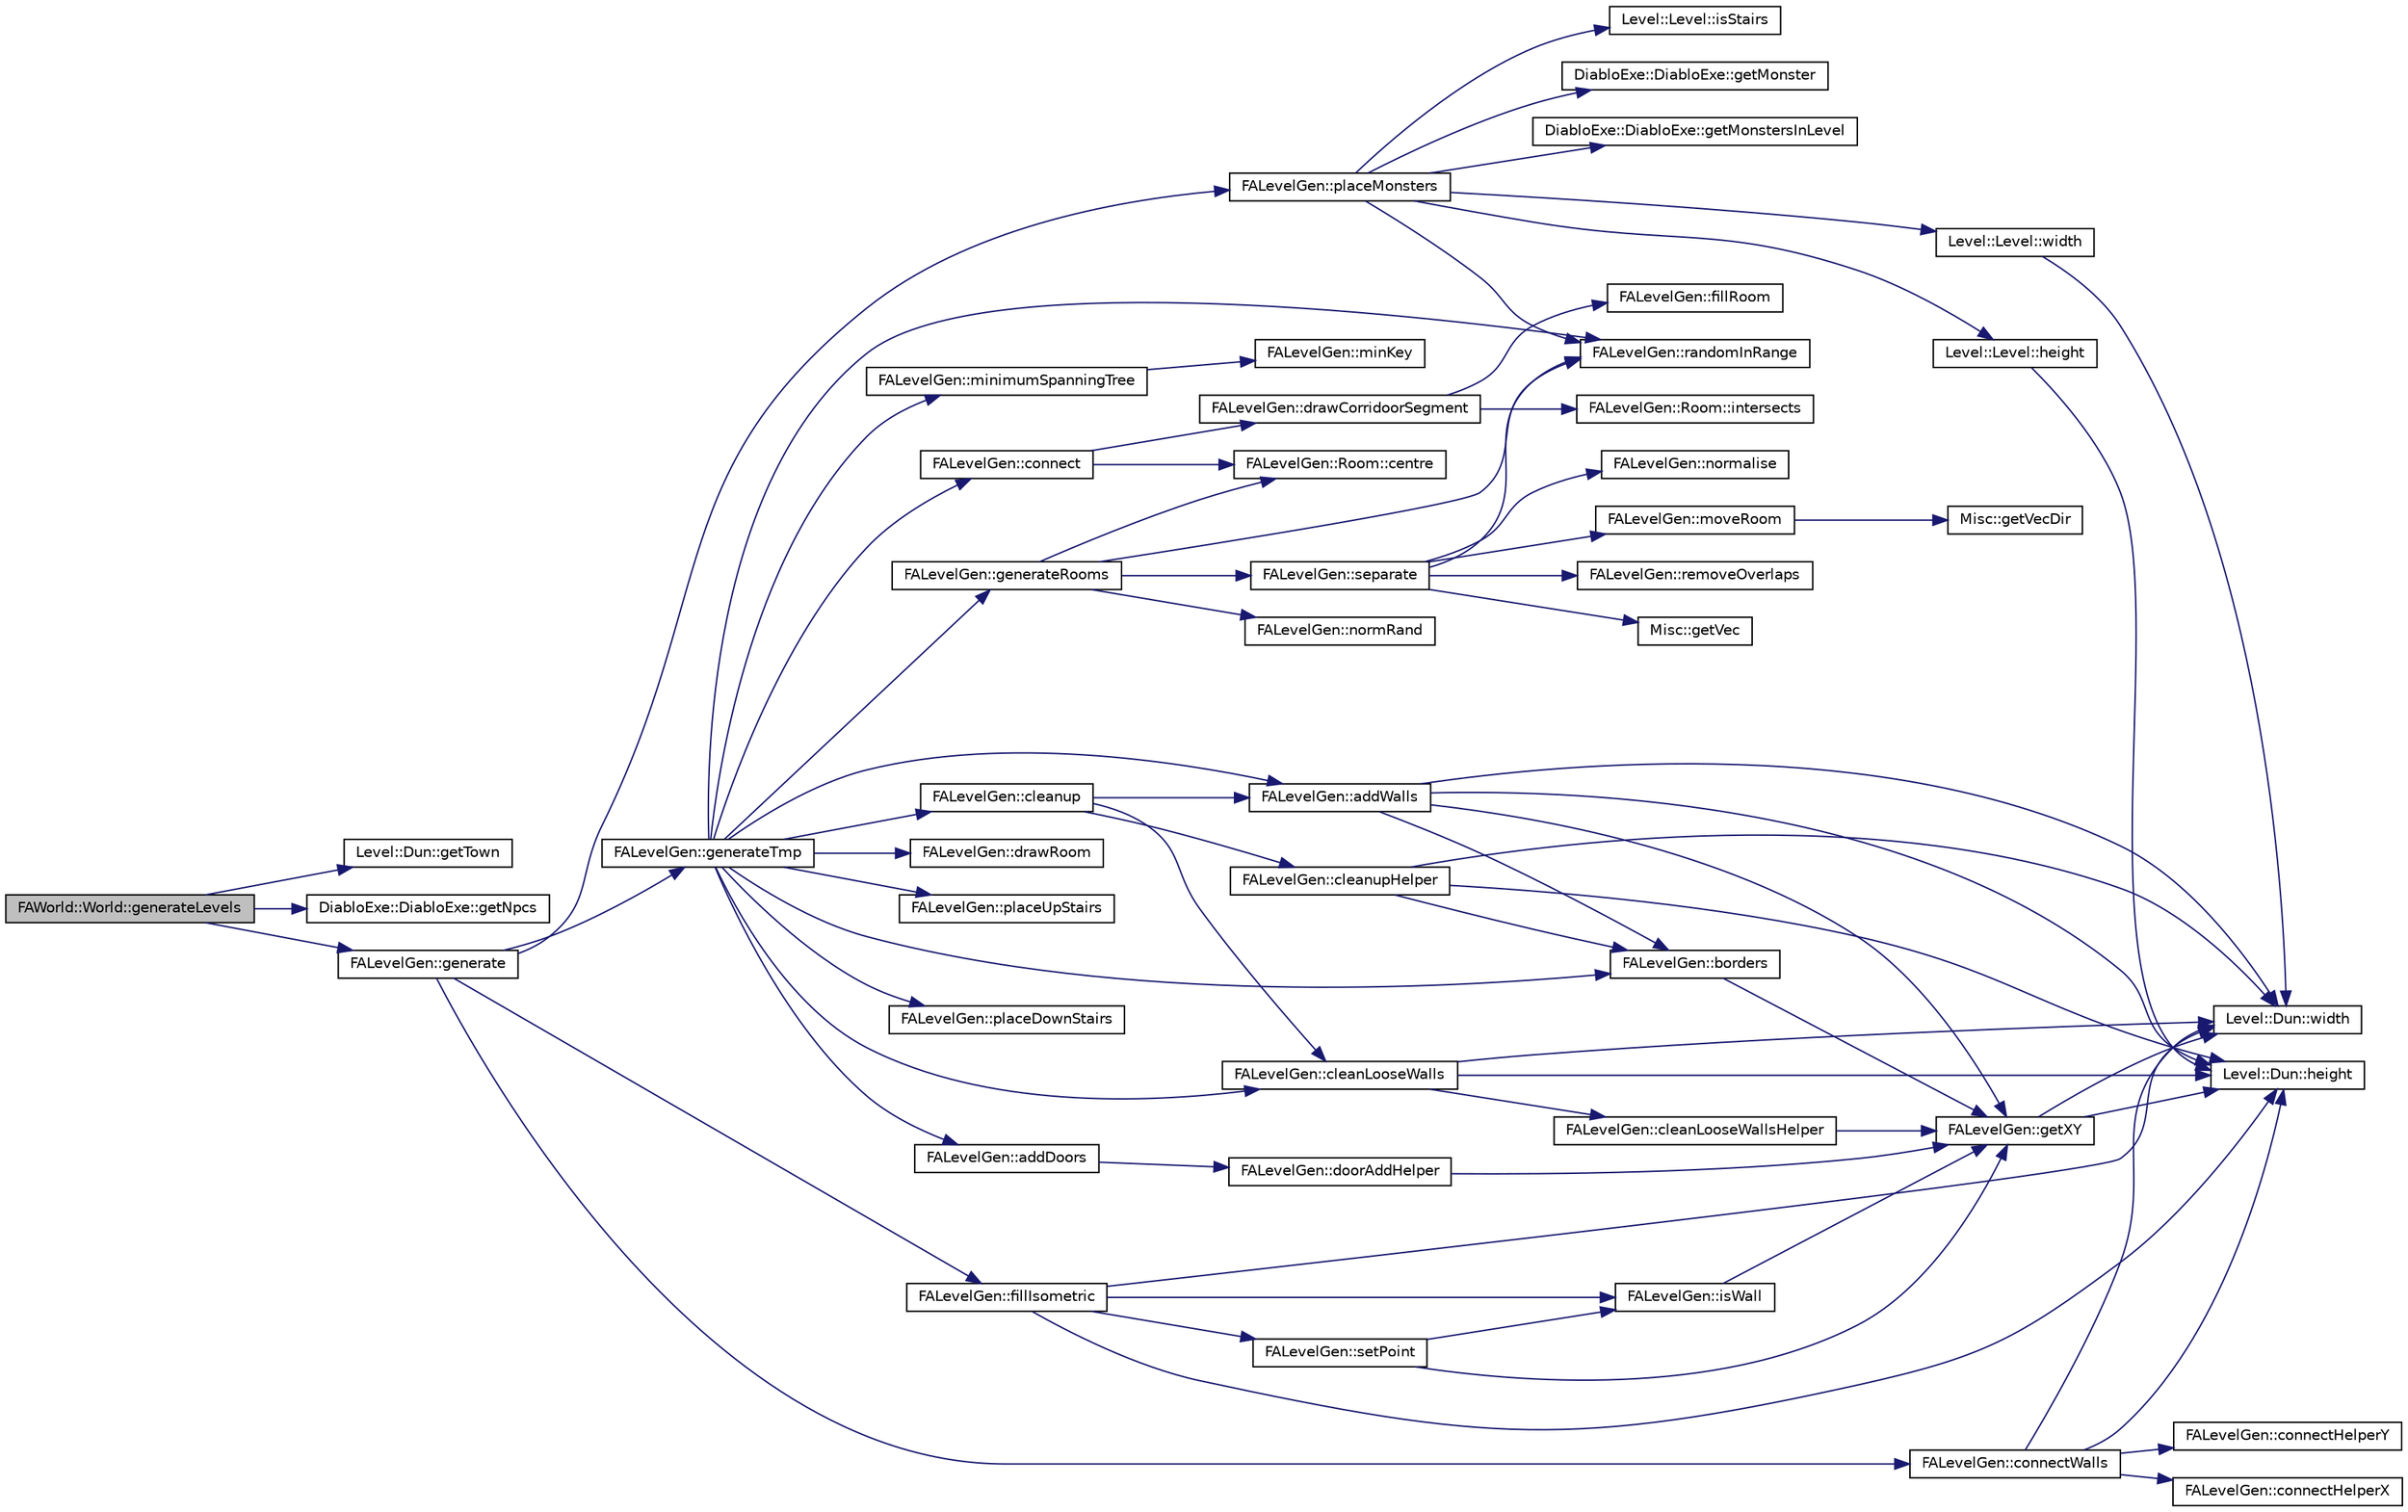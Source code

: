 digraph G
{
  edge [fontname="Helvetica",fontsize="10",labelfontname="Helvetica",labelfontsize="10"];
  node [fontname="Helvetica",fontsize="10",shape=record];
  rankdir="LR";
  Node1 [label="FAWorld::World::generateLevels",height=0.2,width=0.4,color="black", fillcolor="grey75", style="filled" fontcolor="black"];
  Node1 -> Node2 [color="midnightblue",fontsize="10",style="solid",fontname="Helvetica"];
  Node2 [label="Level::Dun::getTown",height=0.2,width=0.4,color="black", fillcolor="white", style="filled",URL="$class_level_1_1_dun.html#a3ca87294a7a617442caa007b354402ba"];
  Node1 -> Node3 [color="midnightblue",fontsize="10",style="solid",fontname="Helvetica"];
  Node3 [label="DiabloExe::DiabloExe::getNpcs",height=0.2,width=0.4,color="black", fillcolor="white", style="filled",URL="$class_diablo_exe_1_1_diablo_exe.html#a1b882c37a6bb57d9a4f39313d455896c"];
  Node1 -> Node4 [color="midnightblue",fontsize="10",style="solid",fontname="Helvetica"];
  Node4 [label="FALevelGen::generate",height=0.2,width=0.4,color="black", fillcolor="white", style="filled",URL="$namespace_f_a_level_gen.html#acf970d89560068907dc8e5f8a0511161"];
  Node4 -> Node5 [color="midnightblue",fontsize="10",style="solid",fontname="Helvetica"];
  Node5 [label="FALevelGen::generateTmp",height=0.2,width=0.4,color="black", fillcolor="white", style="filled",URL="$namespace_f_a_level_gen.html#a3e67d9abf003b6628cc7f4421fef950b"];
  Node5 -> Node6 [color="midnightblue",fontsize="10",style="solid",fontname="Helvetica"];
  Node6 [label="FALevelGen::generateRooms",height=0.2,width=0.4,color="black", fillcolor="white", style="filled",URL="$namespace_f_a_level_gen.html#af4253770f881e110e8d16deb68d43581"];
  Node6 -> Node7 [color="midnightblue",fontsize="10",style="solid",fontname="Helvetica"];
  Node7 [label="FALevelGen::randomInRange",height=0.2,width=0.4,color="black", fillcolor="white", style="filled",URL="$namespace_f_a_level_gen.html#a0374e2ca497149c811dbc135899a5db7"];
  Node6 -> Node8 [color="midnightblue",fontsize="10",style="solid",fontname="Helvetica"];
  Node8 [label="FALevelGen::Room::centre",height=0.2,width=0.4,color="black", fillcolor="white", style="filled",URL="$class_f_a_level_gen_1_1_room.html#ae46ead81abeda94bef95e2294411f143"];
  Node6 -> Node9 [color="midnightblue",fontsize="10",style="solid",fontname="Helvetica"];
  Node9 [label="FALevelGen::normRand",height=0.2,width=0.4,color="black", fillcolor="white", style="filled",URL="$namespace_f_a_level_gen.html#a02a2a0b4a58390a385bfe338b26095e1"];
  Node6 -> Node10 [color="midnightblue",fontsize="10",style="solid",fontname="Helvetica"];
  Node10 [label="FALevelGen::separate",height=0.2,width=0.4,color="black", fillcolor="white", style="filled",URL="$namespace_f_a_level_gen.html#a11c32cf5f1428d1d830f593fa4edfb71"];
  Node10 -> Node7 [color="midnightblue",fontsize="10",style="solid",fontname="Helvetica"];
  Node10 -> Node11 [color="midnightblue",fontsize="10",style="solid",fontname="Helvetica"];
  Node11 [label="Misc::getVec",height=0.2,width=0.4,color="black", fillcolor="white", style="filled",URL="$namespace_misc.html#a501bcdb31f2fadaf6e4c7ea3db7b5d69"];
  Node10 -> Node12 [color="midnightblue",fontsize="10",style="solid",fontname="Helvetica"];
  Node12 [label="FALevelGen::normalise",height=0.2,width=0.4,color="black", fillcolor="white", style="filled",URL="$namespace_f_a_level_gen.html#a19aeddcbd384c3df849977bb5f09727e"];
  Node10 -> Node13 [color="midnightblue",fontsize="10",style="solid",fontname="Helvetica"];
  Node13 [label="FALevelGen::moveRoom",height=0.2,width=0.4,color="black", fillcolor="white", style="filled",URL="$namespace_f_a_level_gen.html#aa60849f4dc00cc9f72be30242de1568d"];
  Node13 -> Node14 [color="midnightblue",fontsize="10",style="solid",fontname="Helvetica"];
  Node14 [label="Misc::getVecDir",height=0.2,width=0.4,color="black", fillcolor="white", style="filled",URL="$namespace_misc.html#a146231bea9c51a041c24dec11383e81c"];
  Node10 -> Node15 [color="midnightblue",fontsize="10",style="solid",fontname="Helvetica"];
  Node15 [label="FALevelGen::removeOverlaps",height=0.2,width=0.4,color="black", fillcolor="white", style="filled",URL="$namespace_f_a_level_gen.html#a1b5d795d5d4a8a5226bcb4facf3227ac"];
  Node5 -> Node16 [color="midnightblue",fontsize="10",style="solid",fontname="Helvetica"];
  Node16 [label="FALevelGen::minimumSpanningTree",height=0.2,width=0.4,color="black", fillcolor="white", style="filled",URL="$namespace_f_a_level_gen.html#a6ea210f38328e739f62adb59485ebaf6"];
  Node16 -> Node17 [color="midnightblue",fontsize="10",style="solid",fontname="Helvetica"];
  Node17 [label="FALevelGen::minKey",height=0.2,width=0.4,color="black", fillcolor="white", style="filled",URL="$namespace_f_a_level_gen.html#aae67843d327b2eb402d25e6ba3d4c206"];
  Node5 -> Node18 [color="midnightblue",fontsize="10",style="solid",fontname="Helvetica"];
  Node18 [label="FALevelGen::connect",height=0.2,width=0.4,color="black", fillcolor="white", style="filled",URL="$namespace_f_a_level_gen.html#aab6daf68a2c5c15cfc70e3306a58b0c4"];
  Node18 -> Node8 [color="midnightblue",fontsize="10",style="solid",fontname="Helvetica"];
  Node18 -> Node19 [color="midnightblue",fontsize="10",style="solid",fontname="Helvetica"];
  Node19 [label="FALevelGen::drawCorridoorSegment",height=0.2,width=0.4,color="black", fillcolor="white", style="filled",URL="$namespace_f_a_level_gen.html#a936e41b0fa4a29dc684f6f0af066d73f"];
  Node19 -> Node20 [color="midnightblue",fontsize="10",style="solid",fontname="Helvetica"];
  Node20 [label="FALevelGen::fillRoom",height=0.2,width=0.4,color="black", fillcolor="white", style="filled",URL="$namespace_f_a_level_gen.html#af99aba47cf4eef3fa03a5ba2886d33fa"];
  Node19 -> Node21 [color="midnightblue",fontsize="10",style="solid",fontname="Helvetica"];
  Node21 [label="FALevelGen::Room::intersects",height=0.2,width=0.4,color="black", fillcolor="white", style="filled",URL="$class_f_a_level_gen_1_1_room.html#a4e121776f07297ed0ede2c182434d2df"];
  Node5 -> Node7 [color="midnightblue",fontsize="10",style="solid",fontname="Helvetica"];
  Node5 -> Node22 [color="midnightblue",fontsize="10",style="solid",fontname="Helvetica"];
  Node22 [label="FALevelGen::drawRoom",height=0.2,width=0.4,color="black", fillcolor="white", style="filled",URL="$namespace_f_a_level_gen.html#a60b3d16c7a0db3ab5895ed0679dc388d"];
  Node5 -> Node23 [color="midnightblue",fontsize="10",style="solid",fontname="Helvetica"];
  Node23 [label="FALevelGen::addWalls",height=0.2,width=0.4,color="black", fillcolor="white", style="filled",URL="$namespace_f_a_level_gen.html#a0419289bedbab7a736278c975a39a220"];
  Node23 -> Node24 [color="midnightblue",fontsize="10",style="solid",fontname="Helvetica"];
  Node24 [label="Level::Dun::width",height=0.2,width=0.4,color="black", fillcolor="white", style="filled",URL="$class_level_1_1_dun.html#a484e94f5c0d423b9277ee500583c510d"];
  Node23 -> Node25 [color="midnightblue",fontsize="10",style="solid",fontname="Helvetica"];
  Node25 [label="Level::Dun::height",height=0.2,width=0.4,color="black", fillcolor="white", style="filled",URL="$class_level_1_1_dun.html#a741579a7d91d77fa99026cc35c77ac59"];
  Node23 -> Node26 [color="midnightblue",fontsize="10",style="solid",fontname="Helvetica"];
  Node26 [label="FALevelGen::getXY",height=0.2,width=0.4,color="black", fillcolor="white", style="filled",URL="$namespace_f_a_level_gen.html#ae58979758ba5b5bc2d6f0e719832b3ef"];
  Node26 -> Node24 [color="midnightblue",fontsize="10",style="solid",fontname="Helvetica"];
  Node26 -> Node25 [color="midnightblue",fontsize="10",style="solid",fontname="Helvetica"];
  Node23 -> Node27 [color="midnightblue",fontsize="10",style="solid",fontname="Helvetica"];
  Node27 [label="FALevelGen::borders",height=0.2,width=0.4,color="black", fillcolor="white", style="filled",URL="$namespace_f_a_level_gen.html#abd97c680f0e14d01f8ce16c23ec91ca9"];
  Node27 -> Node26 [color="midnightblue",fontsize="10",style="solid",fontname="Helvetica"];
  Node5 -> Node28 [color="midnightblue",fontsize="10",style="solid",fontname="Helvetica"];
  Node28 [label="FALevelGen::cleanup",height=0.2,width=0.4,color="black", fillcolor="white", style="filled",URL="$namespace_f_a_level_gen.html#a65b24647f0db6ad38c4c66bb489be055"];
  Node28 -> Node29 [color="midnightblue",fontsize="10",style="solid",fontname="Helvetica"];
  Node29 [label="FALevelGen::cleanupHelper",height=0.2,width=0.4,color="black", fillcolor="white", style="filled",URL="$namespace_f_a_level_gen.html#a919277a6ead4f9bab070feaf8151ff29"];
  Node29 -> Node24 [color="midnightblue",fontsize="10",style="solid",fontname="Helvetica"];
  Node29 -> Node25 [color="midnightblue",fontsize="10",style="solid",fontname="Helvetica"];
  Node29 -> Node27 [color="midnightblue",fontsize="10",style="solid",fontname="Helvetica"];
  Node28 -> Node23 [color="midnightblue",fontsize="10",style="solid",fontname="Helvetica"];
  Node28 -> Node30 [color="midnightblue",fontsize="10",style="solid",fontname="Helvetica"];
  Node30 [label="FALevelGen::cleanLooseWalls",height=0.2,width=0.4,color="black", fillcolor="white", style="filled",URL="$namespace_f_a_level_gen.html#a390fa115f23f6651f009d2dfcd639b98"];
  Node30 -> Node24 [color="midnightblue",fontsize="10",style="solid",fontname="Helvetica"];
  Node30 -> Node25 [color="midnightblue",fontsize="10",style="solid",fontname="Helvetica"];
  Node30 -> Node31 [color="midnightblue",fontsize="10",style="solid",fontname="Helvetica"];
  Node31 [label="FALevelGen::cleanLooseWallsHelper",height=0.2,width=0.4,color="black", fillcolor="white", style="filled",URL="$namespace_f_a_level_gen.html#a0a6b8872f9374d3d1ea6e1bf6a8a350b"];
  Node31 -> Node26 [color="midnightblue",fontsize="10",style="solid",fontname="Helvetica"];
  Node5 -> Node32 [color="midnightblue",fontsize="10",style="solid",fontname="Helvetica"];
  Node32 [label="FALevelGen::addDoors",height=0.2,width=0.4,color="black", fillcolor="white", style="filled",URL="$namespace_f_a_level_gen.html#addd22db51650e4202c3521978a26e97c"];
  Node32 -> Node33 [color="midnightblue",fontsize="10",style="solid",fontname="Helvetica"];
  Node33 [label="FALevelGen::doorAddHelper",height=0.2,width=0.4,color="black", fillcolor="white", style="filled",URL="$namespace_f_a_level_gen.html#a09f0829395e8549e29e1edf094fb297c"];
  Node33 -> Node26 [color="midnightblue",fontsize="10",style="solid",fontname="Helvetica"];
  Node5 -> Node34 [color="midnightblue",fontsize="10",style="solid",fontname="Helvetica"];
  Node34 [label="FALevelGen::placeUpStairs",height=0.2,width=0.4,color="black", fillcolor="white", style="filled",URL="$namespace_f_a_level_gen.html#a594ed88ca46d4ee0453ef8743eceda3d"];
  Node5 -> Node35 [color="midnightblue",fontsize="10",style="solid",fontname="Helvetica"];
  Node35 [label="FALevelGen::placeDownStairs",height=0.2,width=0.4,color="black", fillcolor="white", style="filled",URL="$namespace_f_a_level_gen.html#a03d95875d0aa4f7a5e245b920487a23d"];
  Node5 -> Node27 [color="midnightblue",fontsize="10",style="solid",fontname="Helvetica"];
  Node5 -> Node30 [color="midnightblue",fontsize="10",style="solid",fontname="Helvetica"];
  Node4 -> Node36 [color="midnightblue",fontsize="10",style="solid",fontname="Helvetica"];
  Node36 [label="FALevelGen::fillIsometric",height=0.2,width=0.4,color="black", fillcolor="white", style="filled",URL="$namespace_f_a_level_gen.html#af82a580c6c944b63032043ff18d09999"];
  Node36 -> Node24 [color="midnightblue",fontsize="10",style="solid",fontname="Helvetica"];
  Node36 -> Node25 [color="midnightblue",fontsize="10",style="solid",fontname="Helvetica"];
  Node36 -> Node37 [color="midnightblue",fontsize="10",style="solid",fontname="Helvetica"];
  Node37 [label="FALevelGen::isWall",height=0.2,width=0.4,color="black", fillcolor="white", style="filled",URL="$namespace_f_a_level_gen.html#ab839eedf0dc81a4db5366d95ca198188"];
  Node37 -> Node26 [color="midnightblue",fontsize="10",style="solid",fontname="Helvetica"];
  Node36 -> Node38 [color="midnightblue",fontsize="10",style="solid",fontname="Helvetica"];
  Node38 [label="FALevelGen::setPoint",height=0.2,width=0.4,color="black", fillcolor="white", style="filled",URL="$namespace_f_a_level_gen.html#abd00f6c90ec460081478daad824540e9"];
  Node38 -> Node26 [color="midnightblue",fontsize="10",style="solid",fontname="Helvetica"];
  Node38 -> Node37 [color="midnightblue",fontsize="10",style="solid",fontname="Helvetica"];
  Node4 -> Node39 [color="midnightblue",fontsize="10",style="solid",fontname="Helvetica"];
  Node39 [label="FALevelGen::connectWalls",height=0.2,width=0.4,color="black", fillcolor="white", style="filled",URL="$namespace_f_a_level_gen.html#ada3a10ca3b2f97503c8a54a27b5ba199"];
  Node39 -> Node24 [color="midnightblue",fontsize="10",style="solid",fontname="Helvetica"];
  Node39 -> Node25 [color="midnightblue",fontsize="10",style="solid",fontname="Helvetica"];
  Node39 -> Node40 [color="midnightblue",fontsize="10",style="solid",fontname="Helvetica"];
  Node40 [label="FALevelGen::connectHelperX",height=0.2,width=0.4,color="black", fillcolor="white", style="filled",URL="$namespace_f_a_level_gen.html#ac9781713d748d73af019950ff659089a"];
  Node39 -> Node41 [color="midnightblue",fontsize="10",style="solid",fontname="Helvetica"];
  Node41 [label="FALevelGen::connectHelperY",height=0.2,width=0.4,color="black", fillcolor="white", style="filled",URL="$namespace_f_a_level_gen.html#a464dd6a003f458e129d50ae8493e6cf4"];
  Node4 -> Node42 [color="midnightblue",fontsize="10",style="solid",fontname="Helvetica"];
  Node42 [label="FALevelGen::placeMonsters",height=0.2,width=0.4,color="black", fillcolor="white", style="filled",URL="$namespace_f_a_level_gen.html#a2f48db4843ed8be1a245fed54a4b7e0b"];
  Node42 -> Node43 [color="midnightblue",fontsize="10",style="solid",fontname="Helvetica"];
  Node43 [label="DiabloExe::DiabloExe::getMonstersInLevel",height=0.2,width=0.4,color="black", fillcolor="white", style="filled",URL="$class_diablo_exe_1_1_diablo_exe.html#aad5677580044b6a52bd8be1af1ba2df1"];
  Node42 -> Node44 [color="midnightblue",fontsize="10",style="solid",fontname="Helvetica"];
  Node44 [label="Level::Level::height",height=0.2,width=0.4,color="black", fillcolor="white", style="filled",URL="$class_level_1_1_level.html#a2192aa396aedd8d135e8e027ed8a826e"];
  Node44 -> Node25 [color="midnightblue",fontsize="10",style="solid",fontname="Helvetica"];
  Node42 -> Node45 [color="midnightblue",fontsize="10",style="solid",fontname="Helvetica"];
  Node45 [label="Level::Level::width",height=0.2,width=0.4,color="black", fillcolor="white", style="filled",URL="$class_level_1_1_level.html#a8a9ab47247600f305776f3d62b73a46a"];
  Node45 -> Node24 [color="midnightblue",fontsize="10",style="solid",fontname="Helvetica"];
  Node42 -> Node7 [color="midnightblue",fontsize="10",style="solid",fontname="Helvetica"];
  Node42 -> Node46 [color="midnightblue",fontsize="10",style="solid",fontname="Helvetica"];
  Node46 [label="Level::Level::isStairs",height=0.2,width=0.4,color="black", fillcolor="white", style="filled",URL="$class_level_1_1_level.html#a38c8b6a4f1f2bf14e8e6326a35b99343"];
  Node42 -> Node47 [color="midnightblue",fontsize="10",style="solid",fontname="Helvetica"];
  Node47 [label="DiabloExe::DiabloExe::getMonster",height=0.2,width=0.4,color="black", fillcolor="white", style="filled",URL="$class_diablo_exe_1_1_diablo_exe.html#a26ff05a3d26939171b997bcab240db18"];
}
